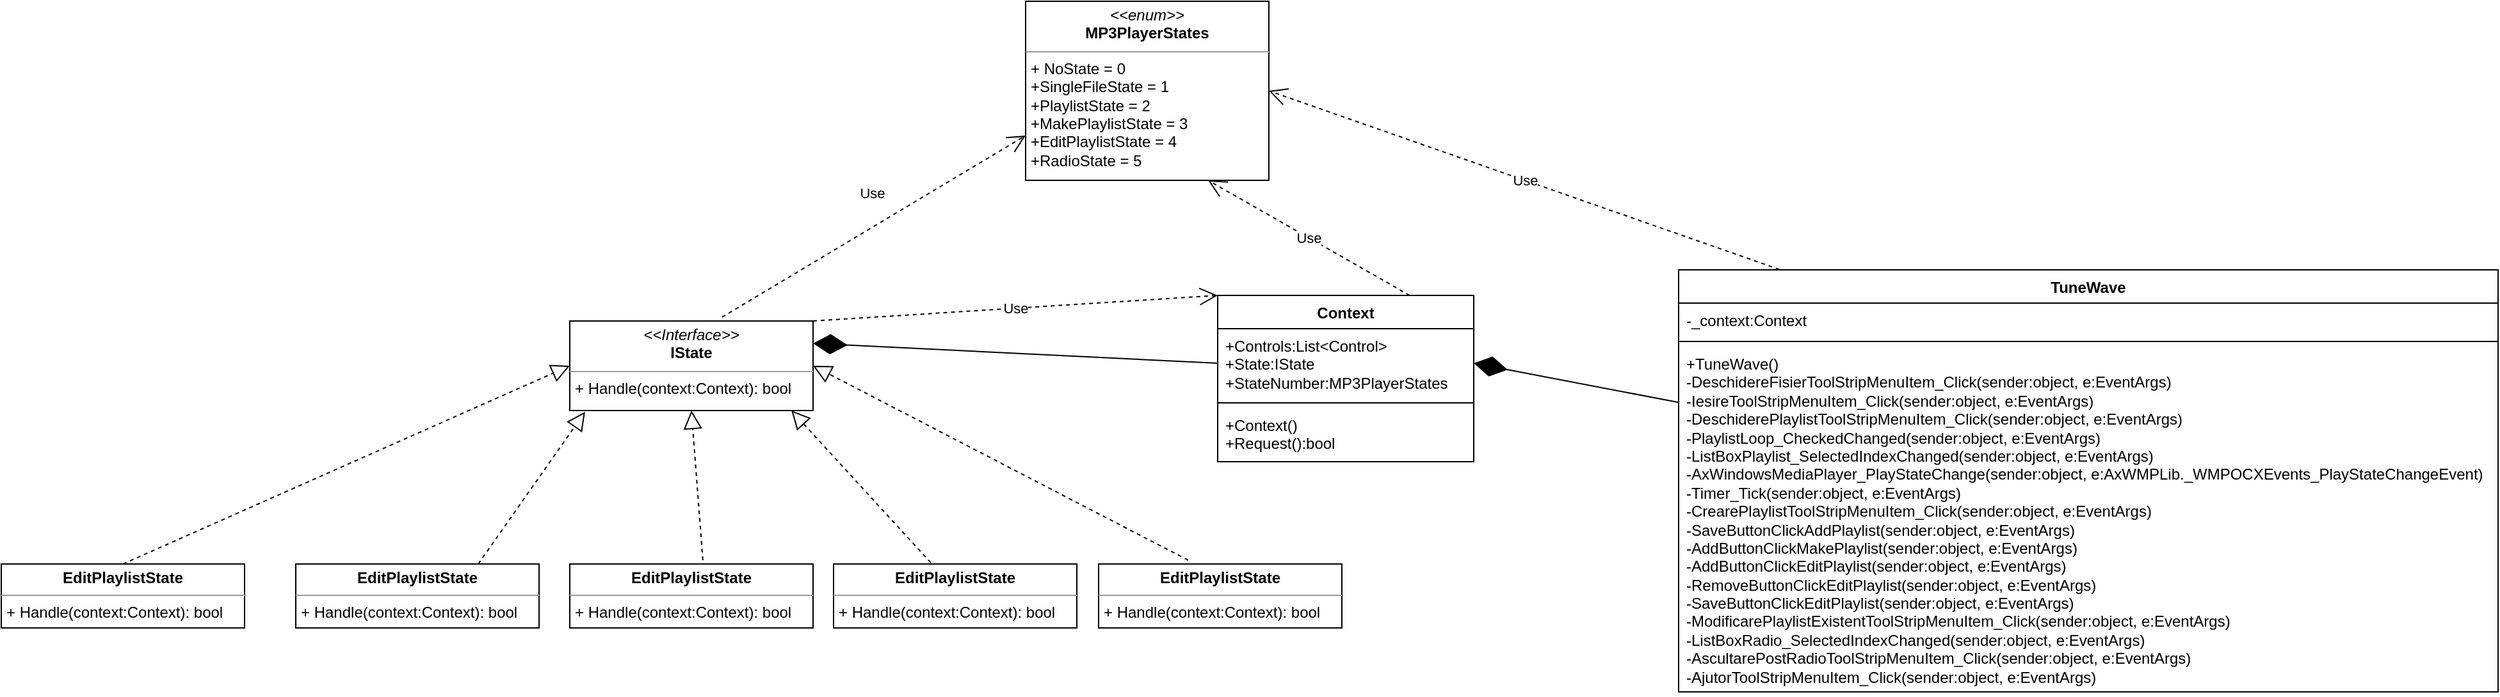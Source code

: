 <mxfile version="21.3.0" type="device">
  <diagram name="Pagina-1" id="NFq5A1NqDJlNdviCNkcV">
    <mxGraphModel dx="2000" dy="1822" grid="1" gridSize="10" guides="1" tooltips="1" connect="1" arrows="1" fold="1" page="1" pageScale="1" pageWidth="827" pageHeight="1169" math="0" shadow="0">
      <root>
        <mxCell id="0" />
        <mxCell id="1" parent="0" />
        <mxCell id="74KAFglhIuSChWJIS1IE-5" value="&lt;p style=&quot;margin:0px;margin-top:4px;text-align:center;&quot;&gt;&lt;i&gt;&amp;lt;&amp;lt;Interface&amp;gt;&amp;gt;&lt;/i&gt;&lt;br&gt;&lt;b&gt;IState&lt;/b&gt;&lt;/p&gt;&lt;hr size=&quot;1&quot;&gt;&lt;p style=&quot;margin:0px;margin-left:4px;&quot;&gt;+ Handle(context:Context): bool&lt;br&gt;&lt;/p&gt;" style="verticalAlign=top;align=left;overflow=fill;fontSize=12;fontFamily=Helvetica;html=1;whiteSpace=wrap;" parent="1" vertex="1">
          <mxGeometry x="414" y="110" width="190" height="70" as="geometry" />
        </mxCell>
        <mxCell id="74KAFglhIuSChWJIS1IE-6" value="&lt;p style=&quot;margin:0px;margin-top:4px;text-align:center;&quot;&gt;&lt;b&gt;EditPlaylistState&lt;/b&gt;&lt;/p&gt;&lt;hr size=&quot;1&quot;&gt;&lt;p style=&quot;margin:0px;margin-left:4px;&quot;&gt;+ Handle(context:Context): bool&lt;br&gt;&lt;/p&gt;" style="verticalAlign=top;align=left;overflow=fill;fontSize=12;fontFamily=Helvetica;html=1;whiteSpace=wrap;" parent="1" vertex="1">
          <mxGeometry x="-30" y="300" width="190" height="50" as="geometry" />
        </mxCell>
        <mxCell id="74KAFglhIuSChWJIS1IE-7" value="&lt;p style=&quot;margin:0px;margin-top:4px;text-align:center;&quot;&gt;&lt;b&gt;EditPlaylistState&lt;/b&gt;&lt;/p&gt;&lt;hr size=&quot;1&quot;&gt;&lt;p style=&quot;margin:0px;margin-left:4px;&quot;&gt;+ Handle(context:Context): bool&lt;br&gt;&lt;/p&gt;" style="verticalAlign=top;align=left;overflow=fill;fontSize=12;fontFamily=Helvetica;html=1;whiteSpace=wrap;" parent="1" vertex="1">
          <mxGeometry x="200" y="300" width="190" height="50" as="geometry" />
        </mxCell>
        <mxCell id="74KAFglhIuSChWJIS1IE-8" value="&lt;p style=&quot;margin:0px;margin-top:4px;text-align:center;&quot;&gt;&lt;b&gt;EditPlaylistState&lt;/b&gt;&lt;/p&gt;&lt;hr size=&quot;1&quot;&gt;&lt;p style=&quot;margin:0px;margin-left:4px;&quot;&gt;+ Handle(context:Context): bool&lt;br&gt;&lt;/p&gt;" style="verticalAlign=top;align=left;overflow=fill;fontSize=12;fontFamily=Helvetica;html=1;whiteSpace=wrap;" parent="1" vertex="1">
          <mxGeometry x="414" y="300" width="190" height="50" as="geometry" />
        </mxCell>
        <mxCell id="74KAFglhIuSChWJIS1IE-9" value="&lt;p style=&quot;margin:0px;margin-top:4px;text-align:center;&quot;&gt;&lt;b&gt;EditPlaylistState&lt;/b&gt;&lt;/p&gt;&lt;hr size=&quot;1&quot;&gt;&lt;p style=&quot;margin:0px;margin-left:4px;&quot;&gt;+ Handle(context:Context): bool&lt;br&gt;&lt;/p&gt;" style="verticalAlign=top;align=left;overflow=fill;fontSize=12;fontFamily=Helvetica;html=1;whiteSpace=wrap;" parent="1" vertex="1">
          <mxGeometry x="620" y="300" width="190" height="50" as="geometry" />
        </mxCell>
        <mxCell id="74KAFglhIuSChWJIS1IE-10" value="&lt;p style=&quot;margin:0px;margin-top:4px;text-align:center;&quot;&gt;&lt;b&gt;EditPlaylistState&lt;/b&gt;&lt;/p&gt;&lt;hr size=&quot;1&quot;&gt;&lt;p style=&quot;margin:0px;margin-left:4px;&quot;&gt;+ Handle(context:Context): bool&lt;br&gt;&lt;/p&gt;" style="verticalAlign=top;align=left;overflow=fill;fontSize=12;fontFamily=Helvetica;html=1;whiteSpace=wrap;" parent="1" vertex="1">
          <mxGeometry x="827" y="300" width="190" height="50" as="geometry" />
        </mxCell>
        <mxCell id="74KAFglhIuSChWJIS1IE-11" value="" style="endArrow=block;dashed=1;endFill=0;endSize=12;html=1;rounded=0;entryX=0;entryY=0.5;entryDx=0;entryDy=0;exitX=0.5;exitY=0;exitDx=0;exitDy=0;" parent="1" source="74KAFglhIuSChWJIS1IE-6" target="74KAFglhIuSChWJIS1IE-5" edge="1">
          <mxGeometry width="160" relative="1" as="geometry">
            <mxPoint x="430" y="320" as="sourcePoint" />
            <mxPoint x="590" y="320" as="targetPoint" />
          </mxGeometry>
        </mxCell>
        <mxCell id="74KAFglhIuSChWJIS1IE-12" value="" style="endArrow=block;dashed=1;endFill=0;endSize=12;html=1;rounded=0;entryX=0.063;entryY=1.014;entryDx=0;entryDy=0;exitX=0.75;exitY=0;exitDx=0;exitDy=0;entryPerimeter=0;" parent="1" source="74KAFglhIuSChWJIS1IE-7" target="74KAFglhIuSChWJIS1IE-5" edge="1">
          <mxGeometry width="160" relative="1" as="geometry">
            <mxPoint x="75" y="310" as="sourcePoint" />
            <mxPoint x="424" y="155" as="targetPoint" />
          </mxGeometry>
        </mxCell>
        <mxCell id="74KAFglhIuSChWJIS1IE-13" value="" style="endArrow=block;dashed=1;endFill=0;endSize=12;html=1;rounded=0;entryX=0.5;entryY=1;entryDx=0;entryDy=0;exitX=0.547;exitY=-0.06;exitDx=0;exitDy=0;exitPerimeter=0;" parent="1" source="74KAFglhIuSChWJIS1IE-8" target="74KAFglhIuSChWJIS1IE-5" edge="1">
          <mxGeometry width="160" relative="1" as="geometry">
            <mxPoint x="461" y="265" as="sourcePoint" />
            <mxPoint x="810" y="110" as="targetPoint" />
          </mxGeometry>
        </mxCell>
        <mxCell id="74KAFglhIuSChWJIS1IE-14" value="" style="endArrow=block;dashed=1;endFill=0;endSize=12;html=1;rounded=0;entryX=0.911;entryY=1;entryDx=0;entryDy=0;exitX=0.4;exitY=-0.02;exitDx=0;exitDy=0;exitPerimeter=0;entryPerimeter=0;" parent="1" source="74KAFglhIuSChWJIS1IE-9" target="74KAFglhIuSChWJIS1IE-5" edge="1">
          <mxGeometry width="160" relative="1" as="geometry">
            <mxPoint x="600" y="245" as="sourcePoint" />
            <mxPoint x="949" y="90" as="targetPoint" />
          </mxGeometry>
        </mxCell>
        <mxCell id="74KAFglhIuSChWJIS1IE-15" value="" style="endArrow=block;dashed=1;endFill=0;endSize=12;html=1;rounded=0;entryX=1;entryY=0.5;entryDx=0;entryDy=0;exitX=0.368;exitY=-0.06;exitDx=0;exitDy=0;exitPerimeter=0;" parent="1" source="74KAFglhIuSChWJIS1IE-10" target="74KAFglhIuSChWJIS1IE-5" edge="1">
          <mxGeometry width="160" relative="1" as="geometry">
            <mxPoint x="750" y="255" as="sourcePoint" />
            <mxPoint x="1099" y="100" as="targetPoint" />
          </mxGeometry>
        </mxCell>
        <mxCell id="74KAFglhIuSChWJIS1IE-16" value="Context" style="swimlane;fontStyle=1;align=center;verticalAlign=top;childLayout=stackLayout;horizontal=1;startSize=26;horizontalStack=0;resizeParent=1;resizeParentMax=0;resizeLast=0;collapsible=1;marginBottom=0;whiteSpace=wrap;html=1;" parent="1" vertex="1">
          <mxGeometry x="920" y="90" width="200" height="130" as="geometry" />
        </mxCell>
        <mxCell id="74KAFglhIuSChWJIS1IE-17" value="&lt;div&gt;+Controls:List&amp;lt;Control&amp;gt;&amp;nbsp;&lt;/div&gt;&lt;div&gt;+State:IState&lt;/div&gt;&lt;div&gt;+StateNumber:MP3PlayerStates&amp;nbsp;&lt;/div&gt;" style="text;strokeColor=none;fillColor=none;align=left;verticalAlign=top;spacingLeft=4;spacingRight=4;overflow=hidden;rotatable=0;points=[[0,0.5],[1,0.5]];portConstraint=eastwest;whiteSpace=wrap;html=1;" parent="74KAFglhIuSChWJIS1IE-16" vertex="1">
          <mxGeometry y="26" width="200" height="54" as="geometry" />
        </mxCell>
        <mxCell id="74KAFglhIuSChWJIS1IE-18" value="" style="line;strokeWidth=1;fillColor=none;align=left;verticalAlign=middle;spacingTop=-1;spacingLeft=3;spacingRight=3;rotatable=0;labelPosition=right;points=[];portConstraint=eastwest;strokeColor=inherit;" parent="74KAFglhIuSChWJIS1IE-16" vertex="1">
          <mxGeometry y="80" width="200" height="8" as="geometry" />
        </mxCell>
        <mxCell id="74KAFglhIuSChWJIS1IE-19" value="&lt;div&gt;+Context()&lt;/div&gt;&lt;div&gt;+Request():bool&lt;/div&gt;" style="text;strokeColor=none;fillColor=none;align=left;verticalAlign=top;spacingLeft=4;spacingRight=4;overflow=hidden;rotatable=0;points=[[0,0.5],[1,0.5]];portConstraint=eastwest;whiteSpace=wrap;html=1;" parent="74KAFglhIuSChWJIS1IE-16" vertex="1">
          <mxGeometry y="88" width="200" height="42" as="geometry" />
        </mxCell>
        <mxCell id="74KAFglhIuSChWJIS1IE-20" value="Use" style="endArrow=open;endSize=12;dashed=1;html=1;rounded=0;exitX=1;exitY=0;exitDx=0;exitDy=0;entryX=0;entryY=0;entryDx=0;entryDy=0;" parent="1" source="74KAFglhIuSChWJIS1IE-5" target="74KAFglhIuSChWJIS1IE-16" edge="1">
          <mxGeometry width="160" relative="1" as="geometry">
            <mxPoint x="740" y="320" as="sourcePoint" />
            <mxPoint x="900" y="320" as="targetPoint" />
          </mxGeometry>
        </mxCell>
        <mxCell id="74KAFglhIuSChWJIS1IE-22" value="" style="endArrow=diamondThin;endFill=1;endSize=24;html=1;rounded=0;exitX=0;exitY=0.5;exitDx=0;exitDy=0;entryX=1;entryY=0.25;entryDx=0;entryDy=0;" parent="1" source="74KAFglhIuSChWJIS1IE-17" target="74KAFglhIuSChWJIS1IE-5" edge="1">
          <mxGeometry width="160" relative="1" as="geometry">
            <mxPoint x="740" y="320" as="sourcePoint" />
            <mxPoint x="900" y="320" as="targetPoint" />
          </mxGeometry>
        </mxCell>
        <mxCell id="74KAFglhIuSChWJIS1IE-27" value="&lt;p style=&quot;margin:0px;margin-top:4px;text-align:center;&quot;&gt;&lt;i&gt;&amp;lt;&amp;lt;enum&amp;gt;&amp;gt;&lt;/i&gt;&lt;br&gt;&lt;b&gt;MP3PlayerStates&lt;/b&gt;&lt;/p&gt;&lt;hr size=&quot;1&quot;&gt;&lt;p style=&quot;margin:0px;margin-left:4px;&quot;&gt;+&amp;nbsp;NoState = 0&lt;br&gt;&lt;/p&gt;&lt;p style=&quot;margin:0px;margin-left:4px;&quot;&gt;+SingleFileState = 1&lt;/p&gt;&lt;p style=&quot;margin:0px;margin-left:4px;&quot;&gt;+PlaylistState = 2&lt;/p&gt;&lt;p style=&quot;margin:0px;margin-left:4px;&quot;&gt;+MakePlaylistState = 3&lt;/p&gt;&lt;p style=&quot;margin:0px;margin-left:4px;&quot;&gt;+EditPlaylistState = 4&lt;/p&gt;&lt;p style=&quot;margin:0px;margin-left:4px;&quot;&gt;+RadioState = 5&lt;/p&gt;" style="verticalAlign=top;align=left;overflow=fill;fontSize=12;fontFamily=Helvetica;html=1;whiteSpace=wrap;" parent="1" vertex="1">
          <mxGeometry x="770" y="-140" width="190" height="140" as="geometry" />
        </mxCell>
        <mxCell id="74KAFglhIuSChWJIS1IE-28" value="Use" style="endArrow=open;endSize=12;dashed=1;html=1;rounded=0;entryX=0;entryY=0.75;entryDx=0;entryDy=0;exitX=0.626;exitY=-0.043;exitDx=0;exitDy=0;exitPerimeter=0;" parent="1" source="74KAFglhIuSChWJIS1IE-5" target="74KAFglhIuSChWJIS1IE-27" edge="1">
          <mxGeometry x="0.087" y="23" width="160" relative="1" as="geometry">
            <mxPoint x="680" y="120" as="sourcePoint" />
            <mxPoint x="840" y="120" as="targetPoint" />
            <mxPoint as="offset" />
          </mxGeometry>
        </mxCell>
        <mxCell id="74KAFglhIuSChWJIS1IE-29" value="Use" style="endArrow=open;endSize=12;dashed=1;html=1;rounded=0;entryX=0.75;entryY=1;entryDx=0;entryDy=0;exitX=0.75;exitY=0;exitDx=0;exitDy=0;" parent="1" source="74KAFglhIuSChWJIS1IE-16" target="74KAFglhIuSChWJIS1IE-27" edge="1">
          <mxGeometry width="160" relative="1" as="geometry">
            <mxPoint x="680" y="120" as="sourcePoint" />
            <mxPoint x="840" y="120" as="targetPoint" />
          </mxGeometry>
        </mxCell>
        <mxCell id="zjO1ya3QibQ97snkcr6R-1" value="TuneWave" style="swimlane;fontStyle=1;align=center;verticalAlign=top;childLayout=stackLayout;horizontal=1;startSize=26;horizontalStack=0;resizeParent=1;resizeParentMax=0;resizeLast=0;collapsible=1;marginBottom=0;whiteSpace=wrap;html=1;" vertex="1" parent="1">
          <mxGeometry x="1280" y="70" width="640" height="330" as="geometry" />
        </mxCell>
        <mxCell id="zjO1ya3QibQ97snkcr6R-2" value="-_context:Context" style="text;strokeColor=none;fillColor=none;align=left;verticalAlign=top;spacingLeft=4;spacingRight=4;overflow=hidden;rotatable=0;points=[[0,0.5],[1,0.5]];portConstraint=eastwest;whiteSpace=wrap;html=1;" vertex="1" parent="zjO1ya3QibQ97snkcr6R-1">
          <mxGeometry y="26" width="640" height="26" as="geometry" />
        </mxCell>
        <mxCell id="zjO1ya3QibQ97snkcr6R-3" value="" style="line;strokeWidth=1;fillColor=none;align=left;verticalAlign=middle;spacingTop=-1;spacingLeft=3;spacingRight=3;rotatable=0;labelPosition=right;points=[];portConstraint=eastwest;strokeColor=inherit;" vertex="1" parent="zjO1ya3QibQ97snkcr6R-1">
          <mxGeometry y="52" width="640" height="8" as="geometry" />
        </mxCell>
        <mxCell id="zjO1ya3QibQ97snkcr6R-4" value="&lt;div&gt;+TuneWave()&lt;/div&gt;&lt;div&gt;-DeschidereFisierToolStripMenuItem_Click(sender:object, e:EventArgs)&lt;/div&gt;&lt;div&gt;-IesireToolStripMenuItem_Click(sender:object, e:EventArgs)&lt;/div&gt;&lt;div&gt;-DeschiderePlaylistToolStripMenuItem_Click(sender:object, e:EventArgs)&lt;/div&gt;&lt;div&gt;-PlaylistLoop_CheckedChanged(sender:object, e:EventArgs)&lt;/div&gt;&lt;div&gt;-ListBoxPlaylist_SelectedIndexChanged(sender:object, e:EventArgs)&lt;/div&gt;&lt;div&gt;-AxWindowsMediaPlayer_PlayStateChange(sender:object, e:AxWMPLib._WMPOCXEvents_PlayStateChangeEvent)&lt;/div&gt;&lt;div&gt;-Timer_Tick(sender:object, e:EventArgs)&lt;/div&gt;&lt;div&gt;-CrearePlaylistToolStripMenuItem_Click(sender:object, e:EventArgs)&lt;/div&gt;&lt;div&gt;-SaveButtonClickAddPlaylist(sender:object, e:EventArgs)&lt;/div&gt;&lt;div&gt;-AddButtonClickMakePlaylist(sender:object, e:EventArgs)&lt;/div&gt;&lt;div&gt;-AddButtonClickEditPlaylist(sender:object, e:EventArgs)&lt;/div&gt;&lt;div&gt;-RemoveButtonClickEditPlaylist(sender:object, e:EventArgs)&lt;/div&gt;&lt;div&gt;-SaveButtonClickEditPlaylist(sender:object, e:EventArgs)&lt;/div&gt;&lt;div&gt;-ModificarePlaylistExistentToolStripMenuItem_Click(sender:object, e:EventArgs)&lt;/div&gt;&lt;div&gt;-ListBoxRadio_SelectedIndexChanged(sender:object, e:EventArgs)&lt;/div&gt;&lt;div&gt;-AscultarePostRadioToolStripMenuItem_Click(sender:object, e:EventArgs)&lt;/div&gt;&lt;div&gt;-AjutorToolStripMenuItem_Click(sender:object, e:EventArgs)&lt;/div&gt;&lt;div&gt;&lt;br&gt;&lt;/div&gt;" style="text;strokeColor=none;fillColor=none;align=left;verticalAlign=top;spacingLeft=4;spacingRight=4;overflow=hidden;rotatable=0;points=[[0,0.5],[1,0.5]];portConstraint=eastwest;whiteSpace=wrap;html=1;" vertex="1" parent="zjO1ya3QibQ97snkcr6R-1">
          <mxGeometry y="60" width="640" height="270" as="geometry" />
        </mxCell>
        <mxCell id="zjO1ya3QibQ97snkcr6R-5" value="" style="endArrow=diamondThin;endFill=1;endSize=24;html=1;rounded=0;entryX=1;entryY=0.5;entryDx=0;entryDy=0;" edge="1" parent="1" source="zjO1ya3QibQ97snkcr6R-1" target="74KAFglhIuSChWJIS1IE-17">
          <mxGeometry width="160" relative="1" as="geometry">
            <mxPoint x="1040" y="180" as="sourcePoint" />
            <mxPoint x="1200" y="180" as="targetPoint" />
          </mxGeometry>
        </mxCell>
        <mxCell id="zjO1ya3QibQ97snkcr6R-6" value="Use" style="endArrow=open;endSize=12;dashed=1;html=1;rounded=0;entryX=1;entryY=0.5;entryDx=0;entryDy=0;exitX=0.123;exitY=-0.001;exitDx=0;exitDy=0;exitPerimeter=0;" edge="1" parent="1" source="zjO1ya3QibQ97snkcr6R-1" target="74KAFglhIuSChWJIS1IE-27">
          <mxGeometry width="160" relative="1" as="geometry">
            <mxPoint x="1190" y="160" as="sourcePoint" />
            <mxPoint x="1350" y="160" as="targetPoint" />
          </mxGeometry>
        </mxCell>
      </root>
    </mxGraphModel>
  </diagram>
</mxfile>
